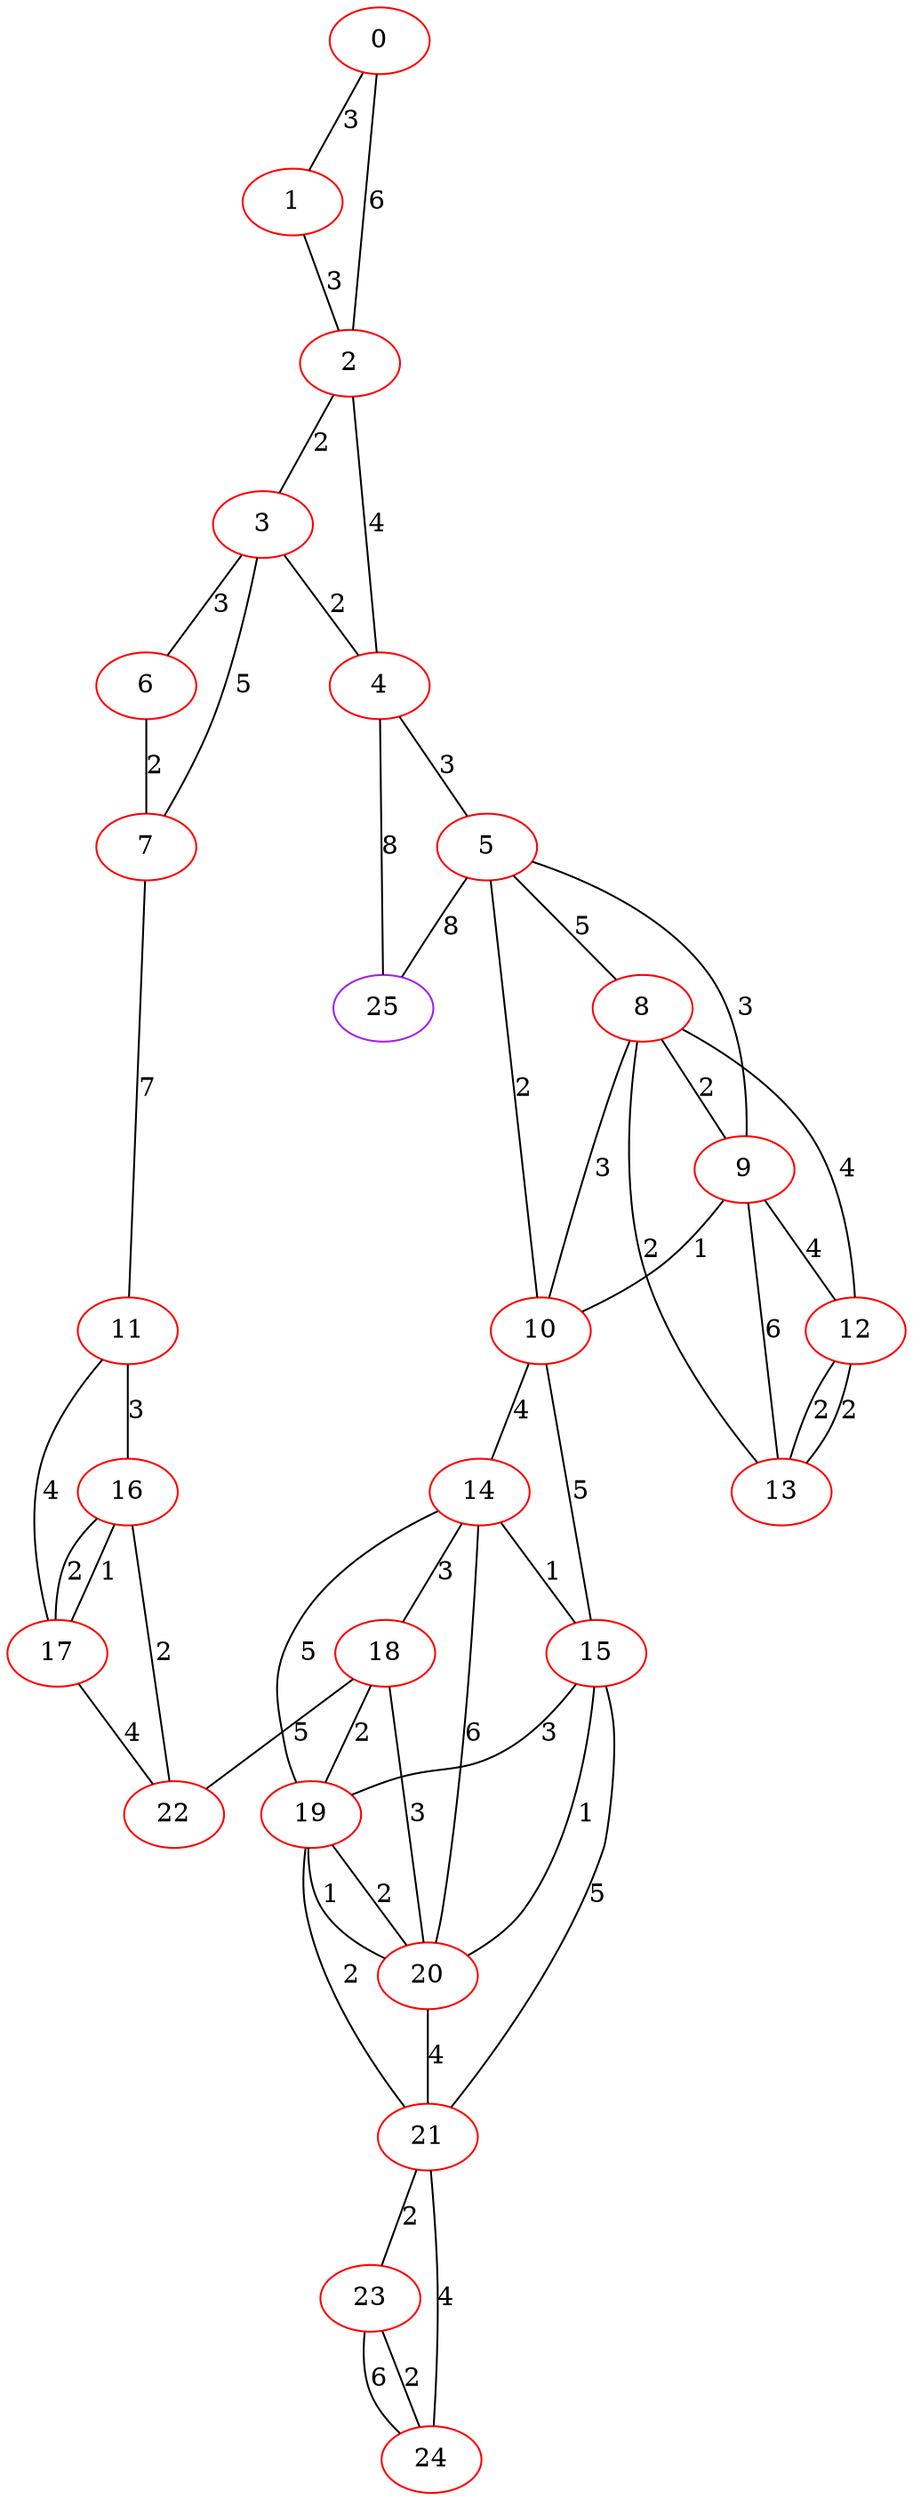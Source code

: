 graph "" {
0 [color=red, weight=1];
1 [color=red, weight=1];
2 [color=red, weight=1];
3 [color=red, weight=1];
4 [color=red, weight=1];
5 [color=red, weight=1];
6 [color=red, weight=1];
7 [color=red, weight=1];
8 [color=red, weight=1];
9 [color=red, weight=1];
10 [color=red, weight=1];
11 [color=red, weight=1];
12 [color=red, weight=1];
13 [color=red, weight=1];
14 [color=red, weight=1];
15 [color=red, weight=1];
16 [color=red, weight=1];
17 [color=red, weight=1];
18 [color=red, weight=1];
19 [color=red, weight=1];
20 [color=red, weight=1];
21 [color=red, weight=1];
22 [color=red, weight=1];
23 [color=red, weight=1];
24 [color=red, weight=1];
25 [color=purple, weight=4];
0 -- 1  [key=0, label=3];
0 -- 2  [key=0, label=6];
1 -- 2  [key=0, label=3];
2 -- 3  [key=0, label=2];
2 -- 4  [key=0, label=4];
3 -- 4  [key=0, label=2];
3 -- 6  [key=0, label=3];
3 -- 7  [key=0, label=5];
4 -- 25  [key=0, label=8];
4 -- 5  [key=0, label=3];
5 -- 8  [key=0, label=5];
5 -- 9  [key=0, label=3];
5 -- 10  [key=0, label=2];
5 -- 25  [key=0, label=8];
6 -- 7  [key=0, label=2];
7 -- 11  [key=0, label=7];
8 -- 9  [key=0, label=2];
8 -- 10  [key=0, label=3];
8 -- 12  [key=0, label=4];
8 -- 13  [key=0, label=2];
9 -- 10  [key=0, label=1];
9 -- 12  [key=0, label=4];
9 -- 13  [key=0, label=6];
10 -- 14  [key=0, label=4];
10 -- 15  [key=0, label=5];
11 -- 16  [key=0, label=3];
11 -- 17  [key=0, label=4];
12 -- 13  [key=0, label=2];
12 -- 13  [key=1, label=2];
14 -- 18  [key=0, label=3];
14 -- 19  [key=0, label=5];
14 -- 20  [key=0, label=6];
14 -- 15  [key=0, label=1];
15 -- 19  [key=0, label=3];
15 -- 20  [key=0, label=1];
15 -- 21  [key=0, label=5];
16 -- 17  [key=0, label=1];
16 -- 17  [key=1, label=2];
16 -- 22  [key=0, label=2];
17 -- 22  [key=0, label=4];
18 -- 19  [key=0, label=2];
18 -- 20  [key=0, label=3];
18 -- 22  [key=0, label=5];
19 -- 20  [key=0, label=1];
19 -- 20  [key=1, label=2];
19 -- 21  [key=0, label=2];
20 -- 21  [key=0, label=4];
21 -- 24  [key=0, label=4];
21 -- 23  [key=0, label=2];
23 -- 24  [key=0, label=2];
23 -- 24  [key=1, label=6];
}
